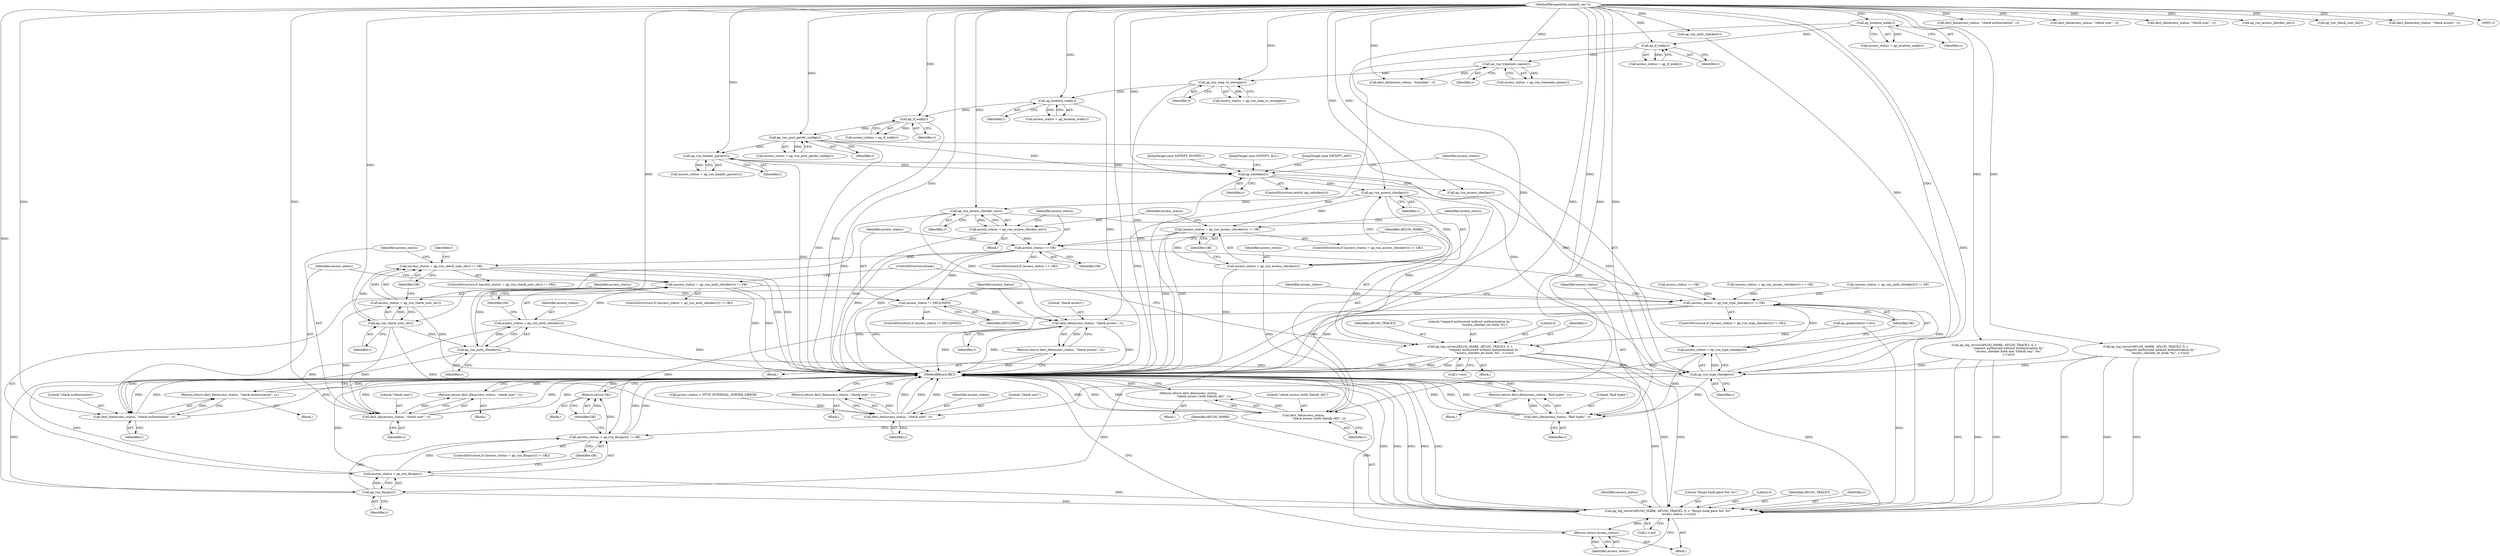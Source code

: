 digraph "0_httpd_cd2b7a26c776b0754fb98426a67804fd48118708@pointer" {
"1000408" [label="(Call,ap_run_access_checker(r))"];
"1000399" [label="(Call,ap_satisfies(r))"];
"1000309" [label="(Call,ap_run_post_perdir_config(r))"];
"1000276" [label="(Call,ap_if_walk(r))"];
"1000268" [label="(Call,ap_location_walk(r))"];
"1000260" [label="(Call,ap_run_map_to_storage(r))"];
"1000240" [label="(Call,ap_run_translate_name(r))"];
"1000207" [label="(Call,ap_if_walk(r))"];
"1000199" [label="(Call,ap_location_walk(r))"];
"1000114" [label="(MethodParameterIn,request_rec *r)"];
"1000324" [label="(Call,ap_run_header_parser(r))"];
"1000405" [label="(Call,(access_status = ap_run_access_checker(r)) != OK)"];
"1000422" [label="(Call,access_status == OK)"];
"1000437" [label="(Call,access_status != DECLINED)"];
"1000442" [label="(Call,decl_die(access_status, \"check access\", r))"];
"1000441" [label="(Return,return decl_die(access_status, \"check access\", r);)"];
"1000449" [label="(Call,(access_status = ap_run_check_user_id(r)) != OK)"];
"1000477" [label="(Call,(access_status = ap_run_auth_checker(r)) != OK)"];
"1000583" [label="(Call,(access_status = ap_run_type_checker(r)) != OK)"];
"1000596" [label="(Call,(access_status = ap_run_fixups(r)) != OK)"];
"1000615" [label="(Return,return OK;)"];
"1000406" [label="(Call,access_status = ap_run_access_checker(r))"];
"1000413" [label="(Call,decl_die(access_status,\n                                \"check access (with Satisfy All)\", r))"];
"1000412" [label="(Return,return decl_die(access_status,\n                                \"check access (with Satisfy All)\", r);)"];
"1000419" [label="(Call,ap_run_access_checker_ex(r))"];
"1000417" [label="(Call,access_status = ap_run_access_checker_ex(r))"];
"1000426" [label="(Call,ap_log_rerror(APLOG_MARK, APLOG_TRACE3, 0, r,\n                              \"request authorized without authentication by \"\n                              \"access_checker_ex hook: %s\", r->uri))"];
"1000586" [label="(Call,ap_run_type_checker(r))"];
"1000584" [label="(Call,access_status = ap_run_type_checker(r))"];
"1000591" [label="(Call,decl_die(access_status, \"find types\", r))"];
"1000590" [label="(Return,return decl_die(access_status, \"find types\", r);)"];
"1000599" [label="(Call,ap_run_fixups(r))"];
"1000597" [label="(Call,access_status = ap_run_fixups(r))"];
"1000603" [label="(Call,ap_log_rerror(APLOG_MARK, APLOG_TRACE3, 0, r, \"fixups hook gave %d: %s\",\n                      access_status, r->uri))"];
"1000613" [label="(Return,return access_status;)"];
"1000452" [label="(Call,ap_run_check_user_id(r))"];
"1000450" [label="(Call,access_status = ap_run_check_user_id(r))"];
"1000457" [label="(Call,decl_die(access_status, \"check user\", r))"];
"1000456" [label="(Return,return decl_die(access_status, \"check user\", r);)"];
"1000472" [label="(Call,decl_die(access_status, \"check user\", r))"];
"1000471" [label="(Return,return decl_die(access_status, \"check user\", r);)"];
"1000480" [label="(Call,ap_run_auth_checker(r))"];
"1000478" [label="(Call,access_status = ap_run_auth_checker(r))"];
"1000485" [label="(Call,decl_die(access_status, \"check authorization\", r))"];
"1000484" [label="(Return,return decl_die(access_status, \"check authorization\", r);)"];
"1000309" [label="(Call,ap_run_post_perdir_config(r))"];
"1000438" [label="(Identifier,access_status)"];
"1000460" [label="(Identifier,r)"];
"1000417" [label="(Call,access_status = ap_run_access_checker_ex(r))"];
"1000413" [label="(Call,decl_die(access_status,\n                                \"check access (with Satisfy All)\", r))"];
"1000577" [label="(Call,decl_die(access_status, \"check authorization\", r))"];
"1000617" [label="(MethodReturn,RET)"];
"1000486" [label="(Identifier,access_status)"];
"1000598" [label="(Identifier,access_status)"];
"1000436" [label="(ControlStructure,if (access_status != DECLINED))"];
"1000604" [label="(Identifier,APLOG_MARK)"];
"1000614" [label="(Identifier,access_status)"];
"1000419" [label="(Call,ap_run_access_checker_ex(r))"];
"1000258" [label="(Call,access_status = ap_run_map_to_storage(r))"];
"1000422" [label="(Call,access_status == OK)"];
"1000569" [label="(Call,(access_status = ap_run_auth_checker(r)) != OK)"];
"1000416" [label="(Identifier,r)"];
"1000599" [label="(Call,ap_run_fixups(r))"];
"1000595" [label="(ControlStructure,if ((access_status = ap_run_fixups(r)) != OK))"];
"1000428" [label="(Identifier,APLOG_TRACE3)"];
"1000594" [label="(Identifier,r)"];
"1000409" [label="(Identifier,r)"];
"1000420" [label="(Identifier,r)"];
"1000456" [label="(Return,return decl_die(access_status, \"check user\", r);)"];
"1000403" [label="(JumpTarget,case SATISFY_NOSPEC:)"];
"1000410" [label="(Identifier,OK)"];
"1000276" [label="(Call,ap_if_walk(r))"];
"1000188" [label="(Call,ap_getparents(r->uri))"];
"1000442" [label="(Call,decl_die(access_status, \"check access\", r))"];
"1000458" [label="(Identifier,access_status)"];
"1000453" [label="(Identifier,r)"];
"1000488" [label="(Identifier,r)"];
"1000207" [label="(Call,ap_if_walk(r))"];
"1000205" [label="(Call,access_status = ap_if_walk(r))"];
"1000260" [label="(Call,ap_run_map_to_storage(r))"];
"1000431" [label="(Literal,\"request authorized without authentication by \"\n                              \"access_checker_ex hook: %s\")"];
"1000407" [label="(Identifier,access_status)"];
"1000499" [label="(Call,ap_log_rerror(APLOG_MARK, APLOG_TRACE3, 0, r,\n                              \"request authorized without authentication by \"\n                              \"access_checker hook and 'Satisfy any': %s\",\n                              r->uri))"];
"1000602" [label="(Block,)"];
"1000483" [label="(Block,)"];
"1000404" [label="(ControlStructure,if ((access_status = ap_run_access_checker(r)) != OK))"];
"1000421" [label="(ControlStructure,if (access_status == OK))"];
"1000439" [label="(Identifier,DECLINED)"];
"1000596" [label="(Call,(access_status = ap_run_fixups(r)) != OK)"];
"1000609" [label="(Identifier,access_status)"];
"1000418" [label="(Identifier,access_status)"];
"1000582" [label="(ControlStructure,if ((access_status = ap_run_type_checker(r)) != OK))"];
"1000277" [label="(Identifier,r)"];
"1000472" [label="(Call,decl_die(access_status, \"check user\", r))"];
"1000455" [label="(Block,)"];
"1000398" [label="(ControlStructure,switch (ap_satisfies(r)))"];
"1000240" [label="(Call,ap_run_translate_name(r))"];
"1000322" [label="(Call,access_status = ap_run_header_parser(r))"];
"1000487" [label="(Literal,\"check authorization\")"];
"1000423" [label="(Identifier,access_status)"];
"1000445" [label="(Identifier,r)"];
"1000592" [label="(Identifier,access_status)"];
"1000269" [label="(Identifier,r)"];
"1000597" [label="(Call,access_status = ap_run_fixups(r))"];
"1000485" [label="(Call,decl_die(access_status, \"check authorization\", r))"];
"1000451" [label="(Identifier,access_status)"];
"1000261" [label="(Identifier,r)"];
"1000476" [label="(ControlStructure,if ((access_status = ap_run_auth_checker(r)) != OK))"];
"1000412" [label="(Return,return decl_die(access_status,\n                                \"check access (with Satisfy All)\", r);)"];
"1000457" [label="(Call,decl_die(access_status, \"check user\", r))"];
"1000415" [label="(Literal,\"check access (with Satisfy All)\")"];
"1000480" [label="(Call,ap_run_auth_checker(r))"];
"1000477" [label="(Call,(access_status = ap_run_auth_checker(r)) != OK)"];
"1000411" [label="(Block,)"];
"1000402" [label="(JumpTarget,case SATISFY_ALL:)"];
"1000450" [label="(Call,access_status = ap_run_check_user_id(r))"];
"1000518" [label="(Call,ap_log_rerror(APLOG_MARK, APLOG_TRACE3, 0, r,\n                              \"request authorized without authentication by \"\n                              \"access_checker_ex hook: %s\", r->uri))"];
"1000584" [label="(Call,access_status = ap_run_type_checker(r))"];
"1000429" [label="(Literal,0)"];
"1000591" [label="(Call,decl_die(access_status, \"find types\", r))"];
"1000484" [label="(Return,return decl_die(access_status, \"check authorization\", r);)"];
"1000427" [label="(Identifier,APLOG_MARK)"];
"1000590" [label="(Return,return decl_die(access_status, \"find types\", r);)"];
"1000490" [label="(JumpTarget,case SATISFY_ANY:)"];
"1000489" [label="(ControlStructure,break;)"];
"1000414" [label="(Identifier,access_status)"];
"1000514" [label="(Call,access_status == OK)"];
"1000241" [label="(Identifier,r)"];
"1000564" [label="(Call,decl_die(access_status, \"check user\", r))"];
"1000588" [label="(Identifier,OK)"];
"1000615" [label="(Return,return OK;)"];
"1000608" [label="(Literal,\"fixups hook gave %d: %s\")"];
"1000492" [label="(Call,(access_status = ap_run_access_checker(r)) == OK)"];
"1000400" [label="(Identifier,r)"];
"1000549" [label="(Call,decl_die(access_status, \"check user\", r))"];
"1000199" [label="(Call,ap_location_walk(r))"];
"1000408" [label="(Call,ap_run_access_checker(r))"];
"1000603" [label="(Call,ap_log_rerror(APLOG_MARK, APLOG_TRACE3, 0, r, \"fixups hook gave %d: %s\",\n                      access_status, r->uri))"];
"1000601" [label="(Identifier,OK)"];
"1000572" [label="(Call,ap_run_auth_checker(r))"];
"1000425" [label="(Block,)"];
"1000399" [label="(Call,ap_satisfies(r))"];
"1000473" [label="(Identifier,access_status)"];
"1000406" [label="(Call,access_status = ap_run_access_checker(r))"];
"1000511" [label="(Call,ap_run_access_checker_ex(r))"];
"1000606" [label="(Literal,0)"];
"1000481" [label="(Identifier,r)"];
"1000208" [label="(Identifier,r)"];
"1000459" [label="(Literal,\"check user\")"];
"1000474" [label="(Literal,\"check user\")"];
"1000324" [label="(Call,ap_run_header_parser(r))"];
"1000452" [label="(Call,ap_run_check_user_id(r))"];
"1000544" [label="(Call,ap_run_check_user_id(r))"];
"1000432" [label="(Call,r->uri)"];
"1000437" [label="(Call,access_status != DECLINED)"];
"1000616" [label="(Identifier,OK)"];
"1000585" [label="(Identifier,access_status)"];
"1000274" [label="(Call,access_status = ap_if_walk(r))"];
"1000238" [label="(Call,access_status = ap_run_translate_name(r))"];
"1000605" [label="(Identifier,APLOG_TRACE3)"];
"1000482" [label="(Identifier,OK)"];
"1000479" [label="(Identifier,access_status)"];
"1000266" [label="(Call,access_status = ap_location_walk(r))"];
"1000534" [label="(Call,decl_die(access_status, \"check access\", r))"];
"1000268" [label="(Call,ap_location_walk(r))"];
"1000495" [label="(Call,ap_run_access_checker(r))"];
"1000115" [label="(Block,)"];
"1000586" [label="(Call,ap_run_type_checker(r))"];
"1000589" [label="(Block,)"];
"1000444" [label="(Literal,\"check access\")"];
"1000244" [label="(Call,decl_die(access_status, \"translate\", r))"];
"1000610" [label="(Call,r->uri)"];
"1000197" [label="(Call,access_status = ap_location_walk(r))"];
"1000467" [label="(Block,)"];
"1000114" [label="(MethodParameterIn,request_rec *r)"];
"1000325" [label="(Identifier,r)"];
"1000587" [label="(Identifier,r)"];
"1000424" [label="(Identifier,OK)"];
"1000401" [label="(Block,)"];
"1000478" [label="(Call,access_status = ap_run_auth_checker(r))"];
"1000405" [label="(Call,(access_status = ap_run_access_checker(r)) != OK)"];
"1000600" [label="(Identifier,r)"];
"1000449" [label="(Call,(access_status = ap_run_check_user_id(r)) != OK)"];
"1000454" [label="(Identifier,OK)"];
"1000441" [label="(Return,return decl_die(access_status, \"check access\", r);)"];
"1000307" [label="(Call,access_status = ap_run_post_perdir_config(r))"];
"1000468" [label="(Call,access_status = HTTP_INTERNAL_SERVER_ERROR)"];
"1000613" [label="(Return,return access_status;)"];
"1000426" [label="(Call,ap_log_rerror(APLOG_MARK, APLOG_TRACE3, 0, r,\n                              \"request authorized without authentication by \"\n                              \"access_checker_ex hook: %s\", r->uri))"];
"1000464" [label="(Identifier,r)"];
"1000430" [label="(Identifier,r)"];
"1000471" [label="(Return,return decl_die(access_status, \"check user\", r);)"];
"1000607" [label="(Identifier,r)"];
"1000583" [label="(Call,(access_status = ap_run_type_checker(r)) != OK)"];
"1000593" [label="(Literal,\"find types\")"];
"1000475" [label="(Identifier,r)"];
"1000310" [label="(Identifier,r)"];
"1000443" [label="(Identifier,access_status)"];
"1000200" [label="(Identifier,r)"];
"1000448" [label="(ControlStructure,if ((access_status = ap_run_check_user_id(r)) != OK))"];
"1000440" [label="(Block,)"];
"1000408" -> "1000406"  [label="AST: "];
"1000408" -> "1000409"  [label="CFG: "];
"1000409" -> "1000408"  [label="AST: "];
"1000406" -> "1000408"  [label="CFG: "];
"1000408" -> "1000405"  [label="DDG: "];
"1000408" -> "1000406"  [label="DDG: "];
"1000399" -> "1000408"  [label="DDG: "];
"1000114" -> "1000408"  [label="DDG: "];
"1000408" -> "1000413"  [label="DDG: "];
"1000408" -> "1000419"  [label="DDG: "];
"1000399" -> "1000398"  [label="AST: "];
"1000399" -> "1000400"  [label="CFG: "];
"1000400" -> "1000399"  [label="AST: "];
"1000402" -> "1000399"  [label="CFG: "];
"1000403" -> "1000399"  [label="CFG: "];
"1000490" -> "1000399"  [label="CFG: "];
"1000585" -> "1000399"  [label="CFG: "];
"1000399" -> "1000617"  [label="DDG: "];
"1000309" -> "1000399"  [label="DDG: "];
"1000324" -> "1000399"  [label="DDG: "];
"1000114" -> "1000399"  [label="DDG: "];
"1000399" -> "1000495"  [label="DDG: "];
"1000399" -> "1000586"  [label="DDG: "];
"1000309" -> "1000307"  [label="AST: "];
"1000309" -> "1000310"  [label="CFG: "];
"1000310" -> "1000309"  [label="AST: "];
"1000307" -> "1000309"  [label="CFG: "];
"1000309" -> "1000617"  [label="DDG: "];
"1000309" -> "1000307"  [label="DDG: "];
"1000276" -> "1000309"  [label="DDG: "];
"1000114" -> "1000309"  [label="DDG: "];
"1000309" -> "1000324"  [label="DDG: "];
"1000309" -> "1000586"  [label="DDG: "];
"1000276" -> "1000274"  [label="AST: "];
"1000276" -> "1000277"  [label="CFG: "];
"1000277" -> "1000276"  [label="AST: "];
"1000274" -> "1000276"  [label="CFG: "];
"1000276" -> "1000617"  [label="DDG: "];
"1000276" -> "1000274"  [label="DDG: "];
"1000268" -> "1000276"  [label="DDG: "];
"1000114" -> "1000276"  [label="DDG: "];
"1000268" -> "1000266"  [label="AST: "];
"1000268" -> "1000269"  [label="CFG: "];
"1000269" -> "1000268"  [label="AST: "];
"1000266" -> "1000268"  [label="CFG: "];
"1000268" -> "1000617"  [label="DDG: "];
"1000268" -> "1000266"  [label="DDG: "];
"1000260" -> "1000268"  [label="DDG: "];
"1000114" -> "1000268"  [label="DDG: "];
"1000260" -> "1000258"  [label="AST: "];
"1000260" -> "1000261"  [label="CFG: "];
"1000261" -> "1000260"  [label="AST: "];
"1000258" -> "1000260"  [label="CFG: "];
"1000260" -> "1000617"  [label="DDG: "];
"1000260" -> "1000258"  [label="DDG: "];
"1000240" -> "1000260"  [label="DDG: "];
"1000114" -> "1000260"  [label="DDG: "];
"1000240" -> "1000238"  [label="AST: "];
"1000240" -> "1000241"  [label="CFG: "];
"1000241" -> "1000240"  [label="AST: "];
"1000238" -> "1000240"  [label="CFG: "];
"1000240" -> "1000238"  [label="DDG: "];
"1000207" -> "1000240"  [label="DDG: "];
"1000114" -> "1000240"  [label="DDG: "];
"1000240" -> "1000244"  [label="DDG: "];
"1000207" -> "1000205"  [label="AST: "];
"1000207" -> "1000208"  [label="CFG: "];
"1000208" -> "1000207"  [label="AST: "];
"1000205" -> "1000207"  [label="CFG: "];
"1000207" -> "1000617"  [label="DDG: "];
"1000207" -> "1000205"  [label="DDG: "];
"1000199" -> "1000207"  [label="DDG: "];
"1000114" -> "1000207"  [label="DDG: "];
"1000199" -> "1000197"  [label="AST: "];
"1000199" -> "1000200"  [label="CFG: "];
"1000200" -> "1000199"  [label="AST: "];
"1000197" -> "1000199"  [label="CFG: "];
"1000199" -> "1000617"  [label="DDG: "];
"1000199" -> "1000197"  [label="DDG: "];
"1000114" -> "1000199"  [label="DDG: "];
"1000114" -> "1000113"  [label="AST: "];
"1000114" -> "1000617"  [label="DDG: "];
"1000114" -> "1000244"  [label="DDG: "];
"1000114" -> "1000324"  [label="DDG: "];
"1000114" -> "1000413"  [label="DDG: "];
"1000114" -> "1000419"  [label="DDG: "];
"1000114" -> "1000426"  [label="DDG: "];
"1000114" -> "1000442"  [label="DDG: "];
"1000114" -> "1000452"  [label="DDG: "];
"1000114" -> "1000457"  [label="DDG: "];
"1000114" -> "1000472"  [label="DDG: "];
"1000114" -> "1000480"  [label="DDG: "];
"1000114" -> "1000485"  [label="DDG: "];
"1000114" -> "1000495"  [label="DDG: "];
"1000114" -> "1000499"  [label="DDG: "];
"1000114" -> "1000511"  [label="DDG: "];
"1000114" -> "1000518"  [label="DDG: "];
"1000114" -> "1000534"  [label="DDG: "];
"1000114" -> "1000544"  [label="DDG: "];
"1000114" -> "1000549"  [label="DDG: "];
"1000114" -> "1000564"  [label="DDG: "];
"1000114" -> "1000572"  [label="DDG: "];
"1000114" -> "1000577"  [label="DDG: "];
"1000114" -> "1000586"  [label="DDG: "];
"1000114" -> "1000591"  [label="DDG: "];
"1000114" -> "1000599"  [label="DDG: "];
"1000114" -> "1000603"  [label="DDG: "];
"1000324" -> "1000322"  [label="AST: "];
"1000324" -> "1000325"  [label="CFG: "];
"1000325" -> "1000324"  [label="AST: "];
"1000322" -> "1000324"  [label="CFG: "];
"1000324" -> "1000617"  [label="DDG: "];
"1000324" -> "1000322"  [label="DDG: "];
"1000324" -> "1000586"  [label="DDG: "];
"1000405" -> "1000404"  [label="AST: "];
"1000405" -> "1000410"  [label="CFG: "];
"1000406" -> "1000405"  [label="AST: "];
"1000410" -> "1000405"  [label="AST: "];
"1000414" -> "1000405"  [label="CFG: "];
"1000418" -> "1000405"  [label="CFG: "];
"1000405" -> "1000617"  [label="DDG: "];
"1000405" -> "1000617"  [label="DDG: "];
"1000406" -> "1000405"  [label="DDG: "];
"1000405" -> "1000422"  [label="DDG: "];
"1000422" -> "1000421"  [label="AST: "];
"1000422" -> "1000424"  [label="CFG: "];
"1000423" -> "1000422"  [label="AST: "];
"1000424" -> "1000422"  [label="AST: "];
"1000427" -> "1000422"  [label="CFG: "];
"1000438" -> "1000422"  [label="CFG: "];
"1000422" -> "1000617"  [label="DDG: "];
"1000422" -> "1000617"  [label="DDG: "];
"1000417" -> "1000422"  [label="DDG: "];
"1000422" -> "1000437"  [label="DDG: "];
"1000422" -> "1000449"  [label="DDG: "];
"1000422" -> "1000583"  [label="DDG: "];
"1000437" -> "1000436"  [label="AST: "];
"1000437" -> "1000439"  [label="CFG: "];
"1000438" -> "1000437"  [label="AST: "];
"1000439" -> "1000437"  [label="AST: "];
"1000443" -> "1000437"  [label="CFG: "];
"1000451" -> "1000437"  [label="CFG: "];
"1000437" -> "1000617"  [label="DDG: "];
"1000437" -> "1000617"  [label="DDG: "];
"1000437" -> "1000442"  [label="DDG: "];
"1000442" -> "1000441"  [label="AST: "];
"1000442" -> "1000445"  [label="CFG: "];
"1000443" -> "1000442"  [label="AST: "];
"1000444" -> "1000442"  [label="AST: "];
"1000445" -> "1000442"  [label="AST: "];
"1000441" -> "1000442"  [label="CFG: "];
"1000442" -> "1000617"  [label="DDG: "];
"1000442" -> "1000617"  [label="DDG: "];
"1000442" -> "1000617"  [label="DDG: "];
"1000442" -> "1000441"  [label="DDG: "];
"1000419" -> "1000442"  [label="DDG: "];
"1000441" -> "1000440"  [label="AST: "];
"1000617" -> "1000441"  [label="CFG: "];
"1000441" -> "1000617"  [label="DDG: "];
"1000449" -> "1000448"  [label="AST: "];
"1000449" -> "1000454"  [label="CFG: "];
"1000450" -> "1000449"  [label="AST: "];
"1000454" -> "1000449"  [label="AST: "];
"1000458" -> "1000449"  [label="CFG: "];
"1000464" -> "1000449"  [label="CFG: "];
"1000449" -> "1000617"  [label="DDG: "];
"1000449" -> "1000617"  [label="DDG: "];
"1000450" -> "1000449"  [label="DDG: "];
"1000452" -> "1000449"  [label="DDG: "];
"1000449" -> "1000477"  [label="DDG: "];
"1000477" -> "1000476"  [label="AST: "];
"1000477" -> "1000482"  [label="CFG: "];
"1000478" -> "1000477"  [label="AST: "];
"1000482" -> "1000477"  [label="AST: "];
"1000486" -> "1000477"  [label="CFG: "];
"1000489" -> "1000477"  [label="CFG: "];
"1000477" -> "1000617"  [label="DDG: "];
"1000477" -> "1000617"  [label="DDG: "];
"1000478" -> "1000477"  [label="DDG: "];
"1000480" -> "1000477"  [label="DDG: "];
"1000477" -> "1000583"  [label="DDG: "];
"1000583" -> "1000582"  [label="AST: "];
"1000583" -> "1000588"  [label="CFG: "];
"1000584" -> "1000583"  [label="AST: "];
"1000588" -> "1000583"  [label="AST: "];
"1000592" -> "1000583"  [label="CFG: "];
"1000598" -> "1000583"  [label="CFG: "];
"1000583" -> "1000617"  [label="DDG: "];
"1000583" -> "1000617"  [label="DDG: "];
"1000584" -> "1000583"  [label="DDG: "];
"1000586" -> "1000583"  [label="DDG: "];
"1000492" -> "1000583"  [label="DDG: "];
"1000514" -> "1000583"  [label="DDG: "];
"1000569" -> "1000583"  [label="DDG: "];
"1000583" -> "1000596"  [label="DDG: "];
"1000596" -> "1000595"  [label="AST: "];
"1000596" -> "1000601"  [label="CFG: "];
"1000597" -> "1000596"  [label="AST: "];
"1000601" -> "1000596"  [label="AST: "];
"1000604" -> "1000596"  [label="CFG: "];
"1000616" -> "1000596"  [label="CFG: "];
"1000596" -> "1000617"  [label="DDG: "];
"1000596" -> "1000617"  [label="DDG: "];
"1000597" -> "1000596"  [label="DDG: "];
"1000599" -> "1000596"  [label="DDG: "];
"1000596" -> "1000615"  [label="DDG: "];
"1000615" -> "1000115"  [label="AST: "];
"1000615" -> "1000616"  [label="CFG: "];
"1000616" -> "1000615"  [label="AST: "];
"1000617" -> "1000615"  [label="CFG: "];
"1000615" -> "1000617"  [label="DDG: "];
"1000616" -> "1000615"  [label="DDG: "];
"1000407" -> "1000406"  [label="AST: "];
"1000410" -> "1000406"  [label="CFG: "];
"1000406" -> "1000617"  [label="DDG: "];
"1000406" -> "1000413"  [label="DDG: "];
"1000413" -> "1000412"  [label="AST: "];
"1000413" -> "1000416"  [label="CFG: "];
"1000414" -> "1000413"  [label="AST: "];
"1000415" -> "1000413"  [label="AST: "];
"1000416" -> "1000413"  [label="AST: "];
"1000412" -> "1000413"  [label="CFG: "];
"1000413" -> "1000617"  [label="DDG: "];
"1000413" -> "1000617"  [label="DDG: "];
"1000413" -> "1000617"  [label="DDG: "];
"1000413" -> "1000412"  [label="DDG: "];
"1000412" -> "1000411"  [label="AST: "];
"1000617" -> "1000412"  [label="CFG: "];
"1000412" -> "1000617"  [label="DDG: "];
"1000419" -> "1000417"  [label="AST: "];
"1000419" -> "1000420"  [label="CFG: "];
"1000420" -> "1000419"  [label="AST: "];
"1000417" -> "1000419"  [label="CFG: "];
"1000419" -> "1000417"  [label="DDG: "];
"1000419" -> "1000426"  [label="DDG: "];
"1000419" -> "1000452"  [label="DDG: "];
"1000417" -> "1000401"  [label="AST: "];
"1000418" -> "1000417"  [label="AST: "];
"1000423" -> "1000417"  [label="CFG: "];
"1000417" -> "1000617"  [label="DDG: "];
"1000426" -> "1000425"  [label="AST: "];
"1000426" -> "1000432"  [label="CFG: "];
"1000427" -> "1000426"  [label="AST: "];
"1000428" -> "1000426"  [label="AST: "];
"1000429" -> "1000426"  [label="AST: "];
"1000430" -> "1000426"  [label="AST: "];
"1000431" -> "1000426"  [label="AST: "];
"1000432" -> "1000426"  [label="AST: "];
"1000489" -> "1000426"  [label="CFG: "];
"1000426" -> "1000617"  [label="DDG: "];
"1000426" -> "1000617"  [label="DDG: "];
"1000426" -> "1000617"  [label="DDG: "];
"1000426" -> "1000617"  [label="DDG: "];
"1000188" -> "1000426"  [label="DDG: "];
"1000426" -> "1000586"  [label="DDG: "];
"1000426" -> "1000603"  [label="DDG: "];
"1000426" -> "1000603"  [label="DDG: "];
"1000426" -> "1000603"  [label="DDG: "];
"1000586" -> "1000584"  [label="AST: "];
"1000586" -> "1000587"  [label="CFG: "];
"1000587" -> "1000586"  [label="AST: "];
"1000584" -> "1000586"  [label="CFG: "];
"1000586" -> "1000584"  [label="DDG: "];
"1000518" -> "1000586"  [label="DDG: "];
"1000499" -> "1000586"  [label="DDG: "];
"1000480" -> "1000586"  [label="DDG: "];
"1000572" -> "1000586"  [label="DDG: "];
"1000586" -> "1000591"  [label="DDG: "];
"1000586" -> "1000599"  [label="DDG: "];
"1000585" -> "1000584"  [label="AST: "];
"1000588" -> "1000584"  [label="CFG: "];
"1000584" -> "1000617"  [label="DDG: "];
"1000584" -> "1000591"  [label="DDG: "];
"1000591" -> "1000590"  [label="AST: "];
"1000591" -> "1000594"  [label="CFG: "];
"1000592" -> "1000591"  [label="AST: "];
"1000593" -> "1000591"  [label="AST: "];
"1000594" -> "1000591"  [label="AST: "];
"1000590" -> "1000591"  [label="CFG: "];
"1000591" -> "1000617"  [label="DDG: "];
"1000591" -> "1000617"  [label="DDG: "];
"1000591" -> "1000617"  [label="DDG: "];
"1000591" -> "1000590"  [label="DDG: "];
"1000590" -> "1000589"  [label="AST: "];
"1000617" -> "1000590"  [label="CFG: "];
"1000590" -> "1000617"  [label="DDG: "];
"1000599" -> "1000597"  [label="AST: "];
"1000599" -> "1000600"  [label="CFG: "];
"1000600" -> "1000599"  [label="AST: "];
"1000597" -> "1000599"  [label="CFG: "];
"1000599" -> "1000617"  [label="DDG: "];
"1000599" -> "1000597"  [label="DDG: "];
"1000599" -> "1000603"  [label="DDG: "];
"1000598" -> "1000597"  [label="AST: "];
"1000601" -> "1000597"  [label="CFG: "];
"1000597" -> "1000617"  [label="DDG: "];
"1000597" -> "1000617"  [label="DDG: "];
"1000597" -> "1000603"  [label="DDG: "];
"1000603" -> "1000602"  [label="AST: "];
"1000603" -> "1000610"  [label="CFG: "];
"1000604" -> "1000603"  [label="AST: "];
"1000605" -> "1000603"  [label="AST: "];
"1000606" -> "1000603"  [label="AST: "];
"1000607" -> "1000603"  [label="AST: "];
"1000608" -> "1000603"  [label="AST: "];
"1000609" -> "1000603"  [label="AST: "];
"1000610" -> "1000603"  [label="AST: "];
"1000614" -> "1000603"  [label="CFG: "];
"1000603" -> "1000617"  [label="DDG: "];
"1000603" -> "1000617"  [label="DDG: "];
"1000603" -> "1000617"  [label="DDG: "];
"1000603" -> "1000617"  [label="DDG: "];
"1000603" -> "1000617"  [label="DDG: "];
"1000603" -> "1000617"  [label="DDG: "];
"1000518" -> "1000603"  [label="DDG: "];
"1000518" -> "1000603"  [label="DDG: "];
"1000518" -> "1000603"  [label="DDG: "];
"1000499" -> "1000603"  [label="DDG: "];
"1000499" -> "1000603"  [label="DDG: "];
"1000499" -> "1000603"  [label="DDG: "];
"1000188" -> "1000603"  [label="DDG: "];
"1000603" -> "1000613"  [label="DDG: "];
"1000613" -> "1000602"  [label="AST: "];
"1000613" -> "1000614"  [label="CFG: "];
"1000614" -> "1000613"  [label="AST: "];
"1000617" -> "1000613"  [label="CFG: "];
"1000613" -> "1000617"  [label="DDG: "];
"1000614" -> "1000613"  [label="DDG: "];
"1000452" -> "1000450"  [label="AST: "];
"1000452" -> "1000453"  [label="CFG: "];
"1000453" -> "1000452"  [label="AST: "];
"1000450" -> "1000452"  [label="CFG: "];
"1000452" -> "1000450"  [label="DDG: "];
"1000452" -> "1000457"  [label="DDG: "];
"1000452" -> "1000472"  [label="DDG: "];
"1000452" -> "1000480"  [label="DDG: "];
"1000451" -> "1000450"  [label="AST: "];
"1000454" -> "1000450"  [label="CFG: "];
"1000450" -> "1000617"  [label="DDG: "];
"1000450" -> "1000457"  [label="DDG: "];
"1000457" -> "1000456"  [label="AST: "];
"1000457" -> "1000460"  [label="CFG: "];
"1000458" -> "1000457"  [label="AST: "];
"1000459" -> "1000457"  [label="AST: "];
"1000460" -> "1000457"  [label="AST: "];
"1000456" -> "1000457"  [label="CFG: "];
"1000457" -> "1000617"  [label="DDG: "];
"1000457" -> "1000617"  [label="DDG: "];
"1000457" -> "1000617"  [label="DDG: "];
"1000457" -> "1000456"  [label="DDG: "];
"1000456" -> "1000455"  [label="AST: "];
"1000617" -> "1000456"  [label="CFG: "];
"1000456" -> "1000617"  [label="DDG: "];
"1000472" -> "1000471"  [label="AST: "];
"1000472" -> "1000475"  [label="CFG: "];
"1000473" -> "1000472"  [label="AST: "];
"1000474" -> "1000472"  [label="AST: "];
"1000475" -> "1000472"  [label="AST: "];
"1000471" -> "1000472"  [label="CFG: "];
"1000472" -> "1000617"  [label="DDG: "];
"1000472" -> "1000617"  [label="DDG: "];
"1000472" -> "1000617"  [label="DDG: "];
"1000472" -> "1000471"  [label="DDG: "];
"1000468" -> "1000472"  [label="DDG: "];
"1000471" -> "1000467"  [label="AST: "];
"1000617" -> "1000471"  [label="CFG: "];
"1000471" -> "1000617"  [label="DDG: "];
"1000480" -> "1000478"  [label="AST: "];
"1000480" -> "1000481"  [label="CFG: "];
"1000481" -> "1000480"  [label="AST: "];
"1000478" -> "1000480"  [label="CFG: "];
"1000480" -> "1000478"  [label="DDG: "];
"1000480" -> "1000485"  [label="DDG: "];
"1000479" -> "1000478"  [label="AST: "];
"1000482" -> "1000478"  [label="CFG: "];
"1000478" -> "1000617"  [label="DDG: "];
"1000478" -> "1000485"  [label="DDG: "];
"1000485" -> "1000484"  [label="AST: "];
"1000485" -> "1000488"  [label="CFG: "];
"1000486" -> "1000485"  [label="AST: "];
"1000487" -> "1000485"  [label="AST: "];
"1000488" -> "1000485"  [label="AST: "];
"1000484" -> "1000485"  [label="CFG: "];
"1000485" -> "1000617"  [label="DDG: "];
"1000485" -> "1000617"  [label="DDG: "];
"1000485" -> "1000617"  [label="DDG: "];
"1000485" -> "1000484"  [label="DDG: "];
"1000484" -> "1000483"  [label="AST: "];
"1000617" -> "1000484"  [label="CFG: "];
"1000484" -> "1000617"  [label="DDG: "];
}
